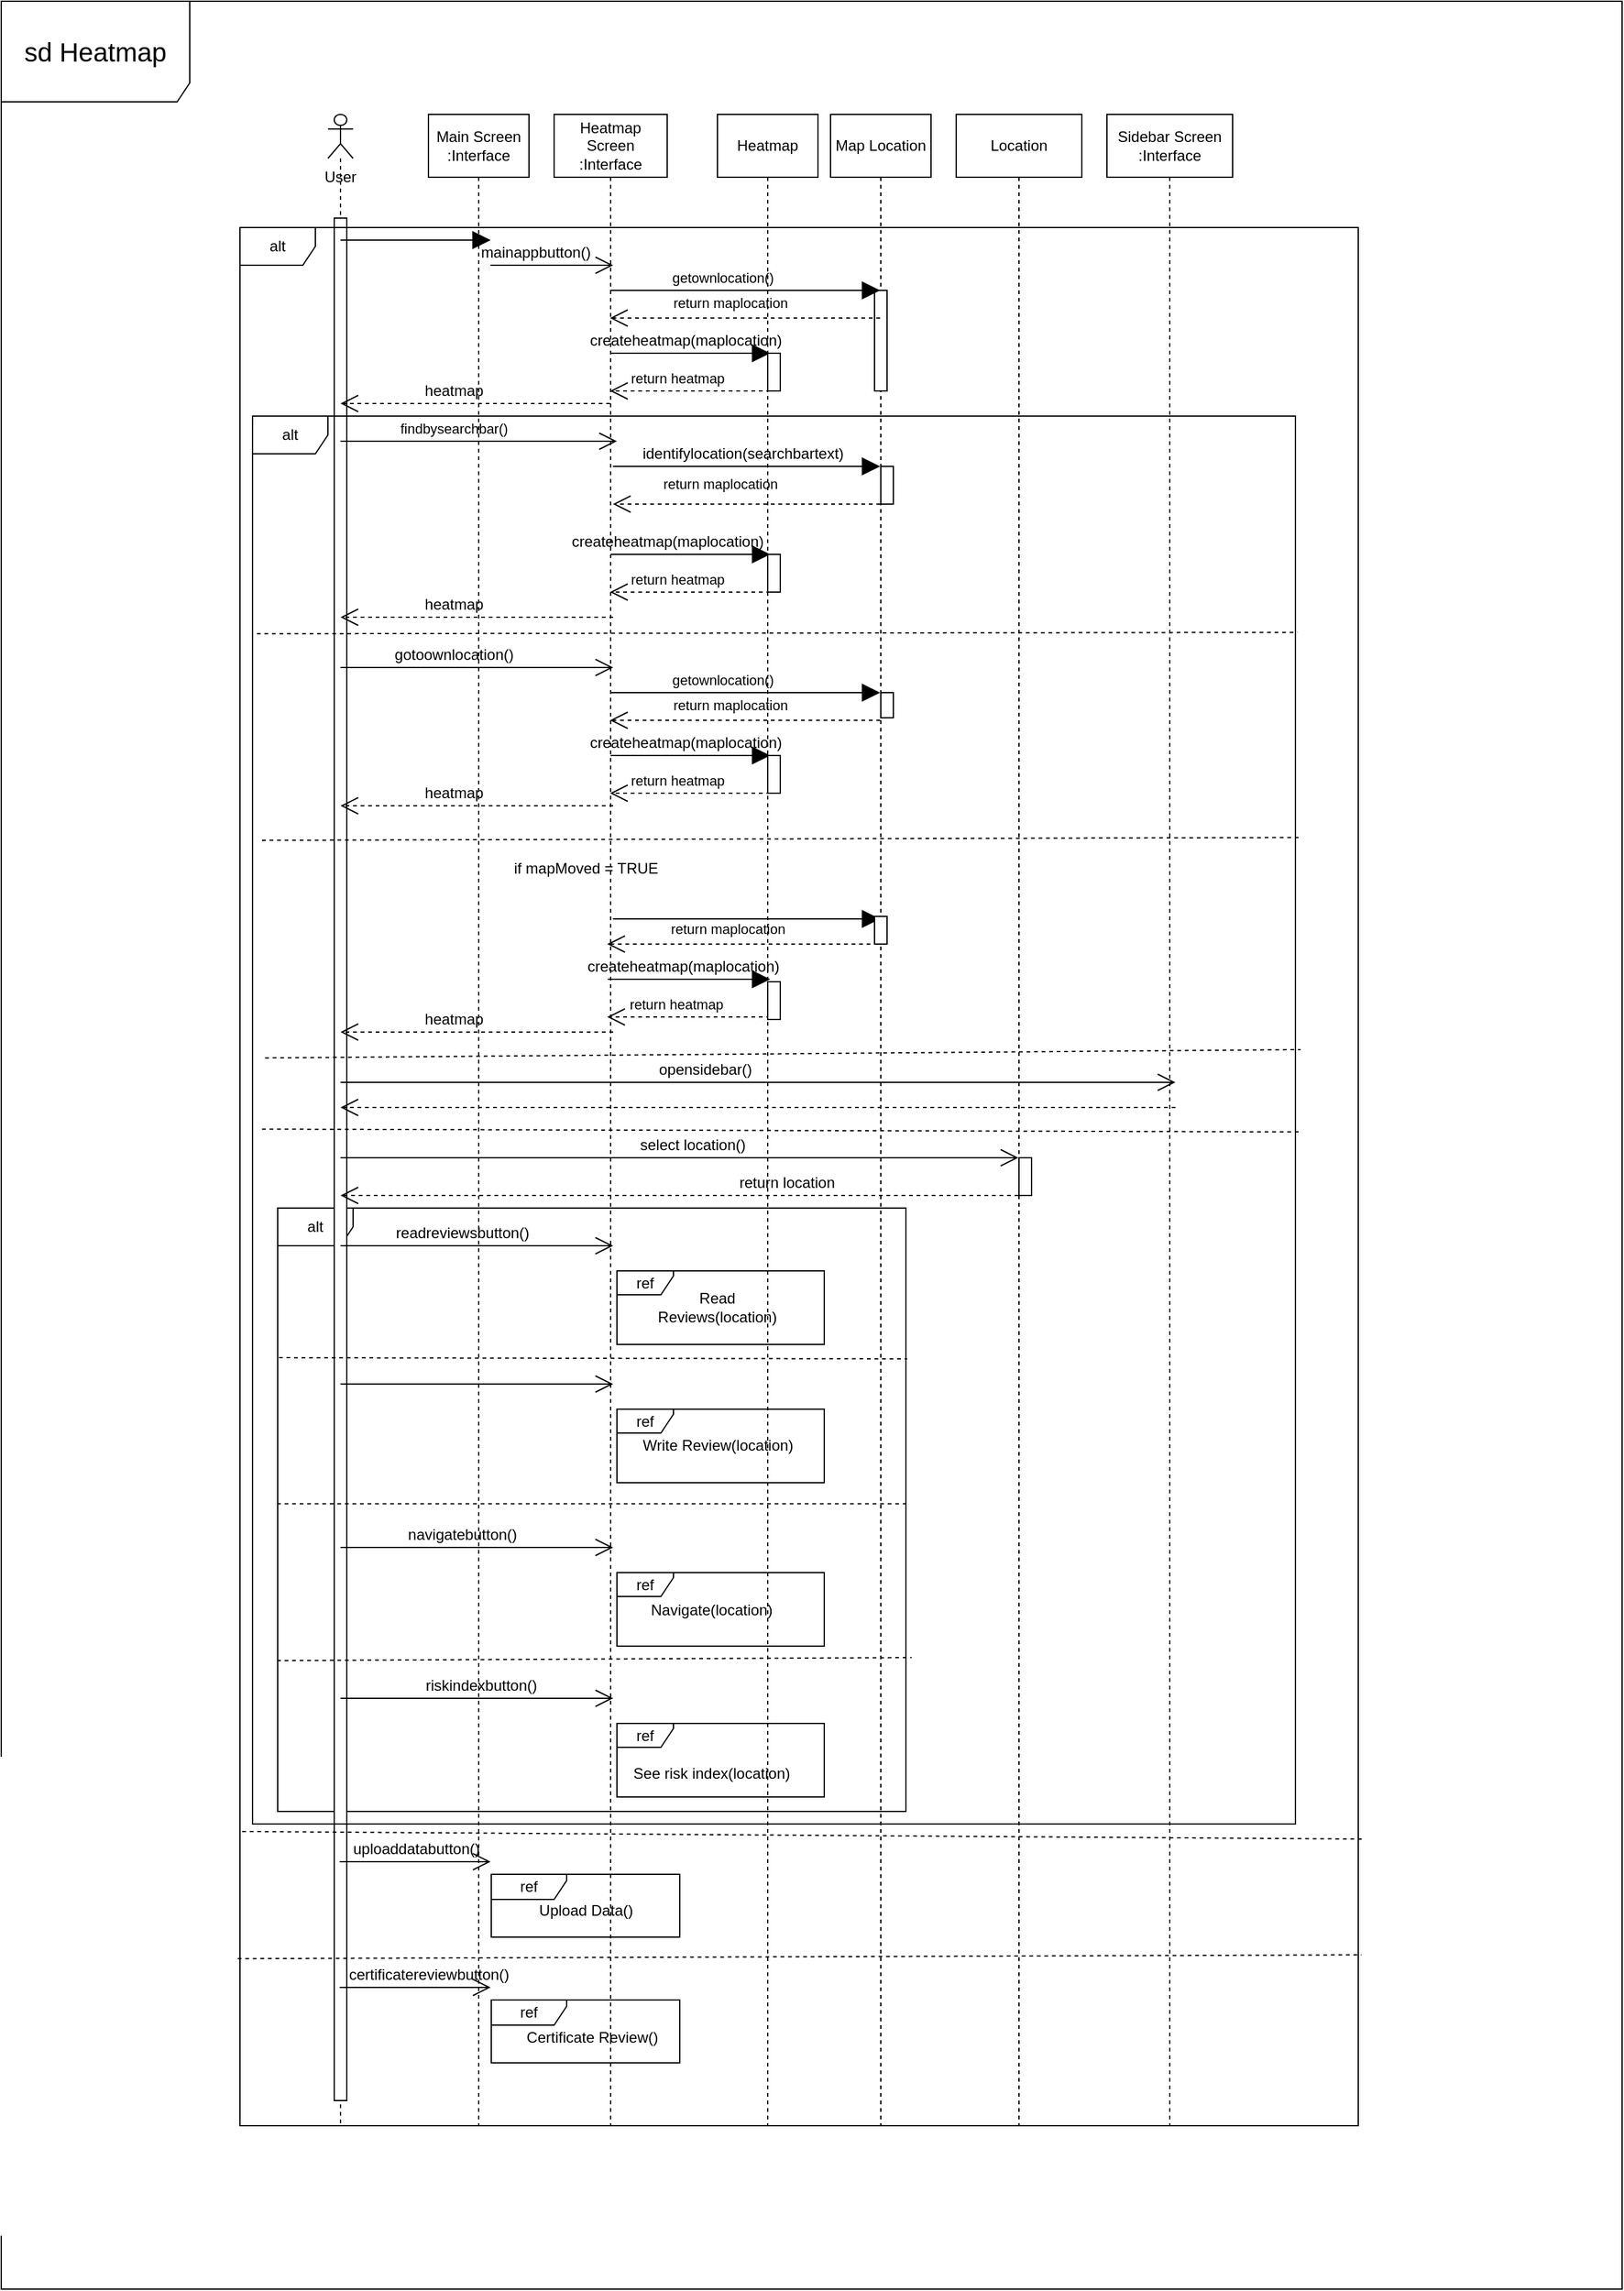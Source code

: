 <mxfile version="14.6.13" type="device"><diagram id="8qvN1NdJtSj9NhN4YR5J" name="Page-1"><mxGraphModel dx="2190" dy="564" grid="1" gridSize="10" guides="0" tooltips="1" connect="1" arrows="1" fold="1" page="1" pageScale="1" pageWidth="1169" pageHeight="827" math="0" shadow="0"><root><mxCell id="0"/><mxCell id="1" parent="0"/><mxCell id="rcjM0fIVIHeaZkikHC9X-29" value="alt" style="shape=umlFrame;whiteSpace=wrap;html=1;fillColor=#ffffff;" vertex="1" parent="1"><mxGeometry x="30" y="990" width="500" height="480" as="geometry"/></mxCell><mxCell id="rcjM0fIVIHeaZkikHC9X-40" value="Map Location" style="shape=umlLifeline;perimeter=lifelinePerimeter;whiteSpace=wrap;html=1;container=1;collapsible=0;recursiveResize=0;outlineConnect=0;fillColor=#ffffff;size=50;" vertex="1" parent="1"><mxGeometry x="470" y="120" width="80" height="1600" as="geometry"/></mxCell><mxCell id="XR1-gn8QAT7jHDTC3Di5-2" value="User" style="shape=umlLifeline;participant=umlActor;perimeter=lifelinePerimeter;whiteSpace=wrap;html=1;container=1;collapsible=0;recursiveResize=0;verticalAlign=top;spacingTop=36;outlineConnect=0;size=35;" parent="1" vertex="1"><mxGeometry x="70" y="120" width="20" height="1600" as="geometry"/></mxCell><mxCell id="XR1-gn8QAT7jHDTC3Di5-4" value="" style="html=1;points=[];perimeter=orthogonalPerimeter;" parent="XR1-gn8QAT7jHDTC3Di5-2" vertex="1"><mxGeometry x="5" y="82.5" width="10" height="1497.5" as="geometry"/></mxCell><mxCell id="XR1-gn8QAT7jHDTC3Di5-13" value="" style="endArrow=block;endFill=1;endSize=12;html=1;" parent="1" source="XR1-gn8QAT7jHDTC3Di5-2" edge="1"><mxGeometry width="160" relative="1" as="geometry"><mxPoint x="310" y="290" as="sourcePoint"/><mxPoint x="199.5" y="220" as="targetPoint"/><Array as="points"><mxPoint x="130" y="220"/><mxPoint x="160" y="220"/></Array></mxGeometry></mxCell><mxCell id="XR1-gn8QAT7jHDTC3Di5-14" value="" style="endArrow=open;endFill=1;endSize=12;html=1;" parent="1" edge="1"><mxGeometry width="160" relative="1" as="geometry"><mxPoint x="199.324" y="240" as="sourcePoint"/><mxPoint x="297" y="240" as="targetPoint"/><Array as="points"><mxPoint x="240" y="240"/></Array></mxGeometry></mxCell><mxCell id="XR1-gn8QAT7jHDTC3Di5-15" value="mainappbutton()" style="text;html=1;align=center;verticalAlign=middle;resizable=0;points=[];autosize=1;strokeColor=none;" parent="1" vertex="1"><mxGeometry x="180" y="220" width="110" height="20" as="geometry"/></mxCell><mxCell id="XR1-gn8QAT7jHDTC3Di5-29" value="" style="endArrow=block;endFill=1;endSize=12;html=1;" parent="1" edge="1"><mxGeometry width="160" relative="1" as="geometry"><mxPoint x="294.5" y="580" as="sourcePoint"/><mxPoint x="509.5" y="580" as="targetPoint"/><Array as="points"><mxPoint x="350" y="580"/></Array></mxGeometry></mxCell><mxCell id="XR1-gn8QAT7jHDTC3Di5-30" value="getownlocation()" style="edgeLabel;html=1;align=center;verticalAlign=middle;resizable=0;points=[];" parent="XR1-gn8QAT7jHDTC3Di5-29" vertex="1" connectable="0"><mxGeometry x="-0.171" y="-2" relative="1" as="geometry"><mxPoint y="-12" as="offset"/></mxGeometry></mxCell><mxCell id="XR1-gn8QAT7jHDTC3Di5-32" value="" style="endArrow=open;endFill=1;endSize=12;html=1;dashed=1;" parent="1" edge="1"><mxGeometry width="160" relative="1" as="geometry"><mxPoint x="509.5" y="602" as="sourcePoint"/><mxPoint x="294.5" y="602" as="targetPoint"/></mxGeometry></mxCell><mxCell id="XR1-gn8QAT7jHDTC3Di5-33" value="return maplocation" style="edgeLabel;html=1;align=center;verticalAlign=middle;resizable=0;points=[];" parent="XR1-gn8QAT7jHDTC3Di5-32" vertex="1" connectable="0"><mxGeometry x="-0.378" y="-2" relative="1" as="geometry"><mxPoint x="-53" y="-10" as="offset"/></mxGeometry></mxCell><mxCell id="XR1-gn8QAT7jHDTC3Di5-34" value="" style="endArrow=block;endFill=1;endSize=12;html=1;" parent="1" edge="1"><mxGeometry width="160" relative="1" as="geometry"><mxPoint x="295" y="630" as="sourcePoint"/><mxPoint x="422" y="630" as="targetPoint"/><Array as="points"><mxPoint x="350" y="630"/><mxPoint x="380" y="630"/></Array></mxGeometry></mxCell><mxCell id="XR1-gn8QAT7jHDTC3Di5-37" value="createheatmap(maplocation)" style="text;html=1;strokeColor=none;fillColor=none;align=center;verticalAlign=middle;whiteSpace=wrap;" parent="1" vertex="1"><mxGeometry x="330" y="610" width="50" height="20" as="geometry"/></mxCell><mxCell id="XR1-gn8QAT7jHDTC3Di5-38" value="" style="endArrow=open;endFill=1;endSize=12;html=1;dashed=1;" parent="1" edge="1"><mxGeometry width="160" relative="1" as="geometry"><mxPoint x="422" y="660.0" as="sourcePoint"/><mxPoint x="294.5" y="660" as="targetPoint"/><Array as="points"><mxPoint x="350" y="660"/></Array></mxGeometry></mxCell><mxCell id="XR1-gn8QAT7jHDTC3Di5-40" value="return heatmap" style="edgeLabel;html=1;align=center;verticalAlign=middle;resizable=0;points=[];" parent="XR1-gn8QAT7jHDTC3Di5-38" vertex="1" connectable="0"><mxGeometry x="0.286" y="4" relative="1" as="geometry"><mxPoint x="8" y="-14" as="offset"/></mxGeometry></mxCell><mxCell id="XR1-gn8QAT7jHDTC3Di5-41" value="" style="endArrow=open;endFill=1;endSize=12;html=1;" parent="1" edge="1"><mxGeometry width="160" relative="1" as="geometry"><mxPoint x="80" y="380" as="sourcePoint"/><mxPoint x="300" y="380" as="targetPoint"/><Array as="points"><mxPoint x="250" y="380"/></Array></mxGeometry></mxCell><mxCell id="XR1-gn8QAT7jHDTC3Di5-42" value="findbysearchbar()" style="edgeLabel;html=1;align=center;verticalAlign=middle;resizable=0;points=[];" parent="XR1-gn8QAT7jHDTC3Di5-41" vertex="1" connectable="0"><mxGeometry x="-0.345" y="-4" relative="1" as="geometry"><mxPoint x="18" y="-14" as="offset"/></mxGeometry></mxCell><mxCell id="XR1-gn8QAT7jHDTC3Di5-44" value="" style="endArrow=block;endFill=1;endSize=12;html=1;" parent="1" edge="1"><mxGeometry width="160" relative="1" as="geometry"><mxPoint x="296.824" y="400" as="sourcePoint"/><mxPoint x="509.5" y="400" as="targetPoint"/><Array as="points"><mxPoint x="370" y="400"/><mxPoint x="420" y="400"/><mxPoint x="470" y="400"/></Array></mxGeometry></mxCell><mxCell id="XR1-gn8QAT7jHDTC3Di5-45" value="identifylocation(searchbartext)" style="text;html=1;align=center;verticalAlign=middle;resizable=0;points=[];autosize=1;strokeColor=none;" parent="1" vertex="1"><mxGeometry x="310" y="380" width="180" height="20" as="geometry"/></mxCell><mxCell id="XR1-gn8QAT7jHDTC3Di5-46" value="" style="endArrow=open;endFill=1;endSize=12;html=1;dashed=1;" parent="1" edge="1"><mxGeometry width="160" relative="1" as="geometry"><mxPoint x="509.5" y="430" as="sourcePoint"/><mxPoint x="296.824" y="430" as="targetPoint"/><Array as="points"><mxPoint x="430" y="430"/><mxPoint x="370" y="430"/></Array></mxGeometry></mxCell><mxCell id="XR1-gn8QAT7jHDTC3Di5-47" value="return maplocation" style="edgeLabel;html=1;align=center;verticalAlign=middle;resizable=0;points=[];" parent="XR1-gn8QAT7jHDTC3Di5-46" vertex="1" connectable="0"><mxGeometry x="0.177" relative="1" as="geometry"><mxPoint x="-3" y="-16" as="offset"/></mxGeometry></mxCell><mxCell id="XR1-gn8QAT7jHDTC3Di5-50" value="" style="endArrow=block;endFill=1;endSize=12;html=1;" parent="1" edge="1"><mxGeometry width="160" relative="1" as="geometry"><mxPoint x="295" y="470" as="sourcePoint"/><mxPoint x="422" y="470" as="targetPoint"/><Array as="points"><mxPoint x="350" y="470"/><mxPoint x="380" y="470"/></Array></mxGeometry></mxCell><mxCell id="XR1-gn8QAT7jHDTC3Di5-51" value="" style="endArrow=open;endFill=1;endSize=12;html=1;dashed=1;" parent="1" edge="1"><mxGeometry width="160" relative="1" as="geometry"><mxPoint x="422" y="500" as="sourcePoint"/><mxPoint x="294.5" y="500" as="targetPoint"/><Array as="points"><mxPoint x="350" y="500"/></Array></mxGeometry></mxCell><mxCell id="XR1-gn8QAT7jHDTC3Di5-52" value="return heatmap" style="edgeLabel;html=1;align=center;verticalAlign=middle;resizable=0;points=[];" parent="XR1-gn8QAT7jHDTC3Di5-51" vertex="1" connectable="0"><mxGeometry x="0.286" y="4" relative="1" as="geometry"><mxPoint x="8" y="-14" as="offset"/></mxGeometry></mxCell><mxCell id="XR1-gn8QAT7jHDTC3Di5-53" value="createheatmap(maplocation)" style="text;html=1;align=center;verticalAlign=middle;resizable=0;points=[];autosize=1;strokeColor=none;" parent="1" vertex="1"><mxGeometry x="255" y="450" width="170" height="20" as="geometry"/></mxCell><mxCell id="XR1-gn8QAT7jHDTC3Di5-56" value="" style="endArrow=open;endFill=1;endSize=12;html=1;" parent="1" source="XR1-gn8QAT7jHDTC3Di5-2" edge="1"><mxGeometry width="160" relative="1" as="geometry"><mxPoint x="360" y="510" as="sourcePoint"/><mxPoint x="297" y="560" as="targetPoint"/><Array as="points"><mxPoint x="240" y="560"/></Array></mxGeometry></mxCell><mxCell id="XR1-gn8QAT7jHDTC3Di5-57" value="gotoownlocation()" style="text;html=1;align=center;verticalAlign=middle;resizable=0;points=[];autosize=1;strokeColor=none;" parent="1" vertex="1"><mxGeometry x="115" y="540" width="110" height="20" as="geometry"/></mxCell><mxCell id="XR1-gn8QAT7jHDTC3Di5-58" value="if mapMoved = TRUE" style="text;html=1;align=center;verticalAlign=middle;resizable=0;points=[];autosize=1;strokeColor=none;" parent="1" vertex="1"><mxGeometry x="210" y="710" width="130" height="20" as="geometry"/></mxCell><mxCell id="XR1-gn8QAT7jHDTC3Di5-60" value="" style="endArrow=block;endFill=1;endSize=12;html=1;" parent="1" edge="1"><mxGeometry width="160" relative="1" as="geometry"><mxPoint x="296.824" y="760.0" as="sourcePoint"/><mxPoint x="509.5" y="760.0" as="targetPoint"/><Array as="points"><mxPoint x="440" y="760"/></Array></mxGeometry></mxCell><mxCell id="XR1-gn8QAT7jHDTC3Di5-63" value="" style="html=1;points=[];perimeter=orthogonalPerimeter;" parent="1" vertex="1"><mxGeometry x="505" y="260" width="10" height="80" as="geometry"/></mxCell><mxCell id="XR1-gn8QAT7jHDTC3Di5-64" value="" style="endArrow=block;endFill=1;endSize=12;html=1;" parent="1" edge="1"><mxGeometry width="160" relative="1" as="geometry"><mxPoint x="294.5" y="260" as="sourcePoint"/><mxPoint x="509.5" y="260" as="targetPoint"/><Array as="points"><mxPoint x="350" y="260"/></Array></mxGeometry></mxCell><mxCell id="XR1-gn8QAT7jHDTC3Di5-65" value="getownlocation()" style="edgeLabel;html=1;align=center;verticalAlign=middle;resizable=0;points=[];" parent="XR1-gn8QAT7jHDTC3Di5-64" vertex="1" connectable="0"><mxGeometry x="-0.171" y="-2" relative="1" as="geometry"><mxPoint y="-12" as="offset"/></mxGeometry></mxCell><mxCell id="XR1-gn8QAT7jHDTC3Di5-66" value="" style="endArrow=open;endFill=1;endSize=12;html=1;dashed=1;" parent="1" edge="1"><mxGeometry width="160" relative="1" as="geometry"><mxPoint x="509.5" y="282" as="sourcePoint"/><mxPoint x="294.5" y="282" as="targetPoint"/></mxGeometry></mxCell><mxCell id="XR1-gn8QAT7jHDTC3Di5-67" value="return maplocation" style="edgeLabel;html=1;align=center;verticalAlign=middle;resizable=0;points=[];" parent="XR1-gn8QAT7jHDTC3Di5-66" vertex="1" connectable="0"><mxGeometry x="-0.378" y="-2" relative="1" as="geometry"><mxPoint x="-53" y="-10" as="offset"/></mxGeometry></mxCell><mxCell id="XR1-gn8QAT7jHDTC3Di5-68" value="" style="endArrow=block;endFill=1;endSize=12;html=1;" parent="1" edge="1"><mxGeometry width="160" relative="1" as="geometry"><mxPoint x="295" y="310" as="sourcePoint"/><mxPoint x="422" y="310" as="targetPoint"/><Array as="points"><mxPoint x="350" y="310"/><mxPoint x="380" y="310"/></Array></mxGeometry></mxCell><mxCell id="XR1-gn8QAT7jHDTC3Di5-69" value="createheatmap(maplocation)" style="text;html=1;strokeColor=none;fillColor=none;align=center;verticalAlign=middle;whiteSpace=wrap;" parent="1" vertex="1"><mxGeometry x="330" y="290" width="50" height="20" as="geometry"/></mxCell><mxCell id="XR1-gn8QAT7jHDTC3Di5-70" value="" style="endArrow=open;endFill=1;endSize=12;html=1;dashed=1;" parent="1" edge="1"><mxGeometry width="160" relative="1" as="geometry"><mxPoint x="422" y="340" as="sourcePoint"/><mxPoint x="294.5" y="340" as="targetPoint"/><Array as="points"><mxPoint x="350" y="340"/></Array></mxGeometry></mxCell><mxCell id="XR1-gn8QAT7jHDTC3Di5-71" value="return heatmap" style="edgeLabel;html=1;align=center;verticalAlign=middle;resizable=0;points=[];" parent="XR1-gn8QAT7jHDTC3Di5-70" vertex="1" connectable="0"><mxGeometry x="0.286" y="4" relative="1" as="geometry"><mxPoint x="8" y="-14" as="offset"/></mxGeometry></mxCell><mxCell id="XR1-gn8QAT7jHDTC3Di5-74" value="" style="endArrow=open;endFill=1;endSize=12;html=1;exitX=0.5;exitY=1.1;exitDx=0;exitDy=0;exitPerimeter=0;dashed=1;" parent="1" edge="1"><mxGeometry width="160" relative="1" as="geometry"><mxPoint x="507.75" y="780" as="sourcePoint"/><mxPoint x="292.25" y="780" as="targetPoint"/></mxGeometry></mxCell><mxCell id="XR1-gn8QAT7jHDTC3Di5-75" value="return maplocation" style="edgeLabel;html=1;align=center;verticalAlign=middle;resizable=0;points=[];" parent="XR1-gn8QAT7jHDTC3Di5-74" vertex="1" connectable="0"><mxGeometry x="-0.378" y="-2" relative="1" as="geometry"><mxPoint x="-53" y="-10" as="offset"/></mxGeometry></mxCell><mxCell id="XR1-gn8QAT7jHDTC3Di5-76" value="" style="endArrow=block;endFill=1;endSize=12;html=1;" parent="1" edge="1"><mxGeometry width="160" relative="1" as="geometry"><mxPoint x="292.75" y="808" as="sourcePoint"/><mxPoint x="422" y="808" as="targetPoint"/><Array as="points"><mxPoint x="347.75" y="808"/><mxPoint x="377.75" y="808"/></Array></mxGeometry></mxCell><mxCell id="XR1-gn8QAT7jHDTC3Di5-77" value="createheatmap(maplocation)" style="text;html=1;strokeColor=none;fillColor=none;align=center;verticalAlign=middle;whiteSpace=wrap;" parent="1" vertex="1"><mxGeometry x="327.75" y="788" width="50" height="20" as="geometry"/></mxCell><mxCell id="XR1-gn8QAT7jHDTC3Di5-78" value="" style="endArrow=open;endFill=1;endSize=12;html=1;dashed=1;" parent="1" edge="1"><mxGeometry width="160" relative="1" as="geometry"><mxPoint x="422" y="838" as="sourcePoint"/><mxPoint x="292.25" y="838" as="targetPoint"/><Array as="points"><mxPoint x="347.75" y="838"/></Array></mxGeometry></mxCell><mxCell id="XR1-gn8QAT7jHDTC3Di5-79" value="return heatmap" style="edgeLabel;html=1;align=center;verticalAlign=middle;resizable=0;points=[];" parent="XR1-gn8QAT7jHDTC3Di5-78" vertex="1" connectable="0"><mxGeometry x="0.286" y="4" relative="1" as="geometry"><mxPoint x="8" y="-14" as="offset"/></mxGeometry></mxCell><mxCell id="XR1-gn8QAT7jHDTC3Di5-80" value="" style="endArrow=open;endFill=1;endSize=12;html=1;" parent="1" source="XR1-gn8QAT7jHDTC3Di5-2" edge="1"><mxGeometry width="160" relative="1" as="geometry"><mxPoint x="360" y="880" as="sourcePoint"/><mxPoint x="744.5" y="890.0" as="targetPoint"/><Array as="points"><mxPoint x="520" y="890"/></Array></mxGeometry></mxCell><mxCell id="XR1-gn8QAT7jHDTC3Di5-81" value="opensidebar()" style="text;html=1;align=center;verticalAlign=middle;resizable=0;points=[];autosize=1;strokeColor=none;" parent="1" vertex="1"><mxGeometry x="325" y="870" width="90" height="20" as="geometry"/></mxCell><mxCell id="XR1-gn8QAT7jHDTC3Di5-82" value="" style="endArrow=open;endFill=1;endSize=12;html=1;" parent="1" source="XR1-gn8QAT7jHDTC3Di5-2" edge="1"><mxGeometry width="160" relative="1" as="geometry"><mxPoint x="360" y="920" as="sourcePoint"/><mxPoint x="619.5" y="950.0" as="targetPoint"/><Array as="points"><mxPoint x="530" y="950"/></Array></mxGeometry></mxCell><mxCell id="XR1-gn8QAT7jHDTC3Di5-83" value="select location()" style="text;html=1;align=center;verticalAlign=middle;resizable=0;points=[];autosize=1;strokeColor=none;" parent="1" vertex="1"><mxGeometry x="310" y="930" width="100" height="20" as="geometry"/></mxCell><mxCell id="XR1-gn8QAT7jHDTC3Di5-84" value="" style="endArrow=open;endFill=1;endSize=12;html=1;dashed=1;" parent="1" target="XR1-gn8QAT7jHDTC3Di5-2" edge="1"><mxGeometry width="160" relative="1" as="geometry"><mxPoint x="619.5" y="980.0" as="sourcePoint"/><mxPoint x="590" y="1020" as="targetPoint"/><Array as="points"><mxPoint x="540" y="980"/></Array></mxGeometry></mxCell><mxCell id="XR1-gn8QAT7jHDTC3Di5-85" value="return location" style="text;html=1;align=center;verticalAlign=middle;resizable=0;points=[];autosize=1;strokeColor=none;" parent="1" vertex="1"><mxGeometry x="390" y="960" width="90" height="20" as="geometry"/></mxCell><mxCell id="XR1-gn8QAT7jHDTC3Di5-87" value="Read Reviews(location)" style="text;html=1;strokeColor=none;fillColor=none;align=center;verticalAlign=middle;whiteSpace=wrap;rounded=0;" parent="1" vertex="1"><mxGeometry x="335" y="1049.25" width="90" height="40" as="geometry"/></mxCell><mxCell id="XR1-gn8QAT7jHDTC3Di5-86" value="ref" style="shape=umlFrame;whiteSpace=wrap;html=1;width=45;height=19;" parent="1" vertex="1"><mxGeometry x="300" y="1040" width="165" height="58.5" as="geometry"/></mxCell><mxCell id="XR1-gn8QAT7jHDTC3Di5-88" value="ref" style="shape=umlFrame;whiteSpace=wrap;html=1;width=45;height=19;" parent="1" vertex="1"><mxGeometry x="300" y="1150" width="165" height="58.5" as="geometry"/></mxCell><mxCell id="XR1-gn8QAT7jHDTC3Di5-90" value="ref" style="shape=umlFrame;whiteSpace=wrap;html=1;width=45;height=19;" parent="1" vertex="1"><mxGeometry x="300" y="1400" width="165" height="58.5" as="geometry"/></mxCell><mxCell id="XR1-gn8QAT7jHDTC3Di5-92" value="" style="html=1;points=[];perimeter=orthogonalPerimeter;" parent="1" vertex="1"><mxGeometry x="505" y="758" width="10" height="22" as="geometry"/></mxCell><mxCell id="XR1-gn8QAT7jHDTC3Di5-93" value="Write Review(location)" style="text;html=1;align=center;verticalAlign=middle;resizable=0;points=[];autosize=1;strokeColor=none;" parent="1" vertex="1"><mxGeometry x="310" y="1169.25" width="140" height="20" as="geometry"/></mxCell><mxCell id="XR1-gn8QAT7jHDTC3Di5-96" value="See risk index(location)" style="text;html=1;align=center;verticalAlign=middle;resizable=0;points=[];autosize=1;strokeColor=none;" parent="1" vertex="1"><mxGeometry x="305" y="1430" width="140" height="20" as="geometry"/></mxCell><mxCell id="XR1-gn8QAT7jHDTC3Di5-97" value="" style="endArrow=open;endFill=1;endSize=12;html=1;" parent="1" edge="1"><mxGeometry width="160" relative="1" as="geometry"><mxPoint x="79.324" y="1510" as="sourcePoint"/><mxPoint x="199.5" y="1510" as="targetPoint"/><Array as="points"><mxPoint x="170" y="1510"/></Array></mxGeometry></mxCell><mxCell id="XR1-gn8QAT7jHDTC3Di5-98" value="uploaddatabutton()" style="text;html=1;align=center;verticalAlign=middle;resizable=0;points=[];autosize=1;strokeColor=none;" parent="1" vertex="1"><mxGeometry x="80" y="1490" width="120" height="20" as="geometry"/></mxCell><mxCell id="XR1-gn8QAT7jHDTC3Di5-101" value="" style="endArrow=open;endFill=1;endSize=12;html=1;" parent="1" edge="1"><mxGeometry width="160" relative="1" as="geometry"><mxPoint x="79.324" y="1610" as="sourcePoint"/><mxPoint x="199.5" y="1610" as="targetPoint"/><Array as="points"><mxPoint x="180" y="1610"/></Array></mxGeometry></mxCell><mxCell id="XR1-gn8QAT7jHDTC3Di5-102" value="certificatereviewbutton()" style="text;html=1;align=center;verticalAlign=middle;resizable=0;points=[];autosize=1;strokeColor=none;" parent="1" vertex="1"><mxGeometry x="80" y="1590" width="140" height="20" as="geometry"/></mxCell><mxCell id="XR1-gn8QAT7jHDTC3Di5-104" value="Upload Data()" style="text;html=1;align=center;verticalAlign=middle;resizable=0;points=[];autosize=1;strokeColor=none;" parent="1" vertex="1"><mxGeometry x="230" y="1539.25" width="90" height="20" as="geometry"/></mxCell><mxCell id="XR1-gn8QAT7jHDTC3Di5-105" value="Certificate Review()" style="text;html=1;align=center;verticalAlign=middle;resizable=0;points=[];autosize=1;strokeColor=none;" parent="1" vertex="1"><mxGeometry x="220" y="1640" width="120" height="20" as="geometry"/></mxCell><mxCell id="rcjM0fIVIHeaZkikHC9X-1" value="" style="endArrow=open;endFill=1;endSize=12;html=1;dashed=1;" edge="1" parent="1" source="rcjM0fIVIHeaZkikHC9X-38" target="XR1-gn8QAT7jHDTC3Di5-2"><mxGeometry width="160" relative="1" as="geometry"><mxPoint x="296.824" y="360" as="sourcePoint"/><mxPoint x="420" y="290" as="targetPoint"/><Array as="points"><mxPoint x="120" y="350"/></Array></mxGeometry></mxCell><mxCell id="rcjM0fIVIHeaZkikHC9X-2" value="heatmap" style="text;html=1;align=center;verticalAlign=middle;resizable=0;points=[];autosize=1;strokeColor=none;" vertex="1" parent="1"><mxGeometry x="140" y="330" width="60" height="20" as="geometry"/></mxCell><mxCell id="rcjM0fIVIHeaZkikHC9X-3" value="" style="endArrow=open;endFill=1;endSize=12;html=1;dashed=1;" edge="1" parent="1" target="XR1-gn8QAT7jHDTC3Di5-2"><mxGeometry width="160" relative="1" as="geometry"><mxPoint x="297" y="520" as="sourcePoint"/><mxPoint x="420" y="430" as="targetPoint"/><Array as="points"><mxPoint x="230" y="520"/></Array></mxGeometry></mxCell><mxCell id="rcjM0fIVIHeaZkikHC9X-4" value="heatmap" style="text;html=1;align=center;verticalAlign=middle;resizable=0;points=[];autosize=1;strokeColor=none;" vertex="1" parent="1"><mxGeometry x="140" y="500" width="60" height="20" as="geometry"/></mxCell><mxCell id="rcjM0fIVIHeaZkikHC9X-6" value="" style="endArrow=open;endFill=1;endSize=12;html=1;dashed=1;" edge="1" parent="1" target="XR1-gn8QAT7jHDTC3Di5-2"><mxGeometry width="160" relative="1" as="geometry"><mxPoint x="297" y="670.0" as="sourcePoint"/><mxPoint x="420" y="680" as="targetPoint"/><Array as="points"><mxPoint x="230" y="670"/></Array></mxGeometry></mxCell><mxCell id="rcjM0fIVIHeaZkikHC9X-7" value="heatmap" style="text;html=1;align=center;verticalAlign=middle;resizable=0;points=[];autosize=1;strokeColor=none;" vertex="1" parent="1"><mxGeometry x="140" y="650" width="60" height="20" as="geometry"/></mxCell><mxCell id="rcjM0fIVIHeaZkikHC9X-8" value="" style="endArrow=open;endFill=1;endSize=12;html=1;dashed=1;" edge="1" parent="1" target="XR1-gn8QAT7jHDTC3Di5-2"><mxGeometry width="160" relative="1" as="geometry"><mxPoint x="297" y="850.0" as="sourcePoint"/><mxPoint x="420" y="780" as="targetPoint"/><Array as="points"><mxPoint x="240" y="850"/></Array></mxGeometry></mxCell><mxCell id="rcjM0fIVIHeaZkikHC9X-9" value="heatmap" style="text;html=1;align=center;verticalAlign=middle;resizable=0;points=[];autosize=1;strokeColor=none;" vertex="1" parent="1"><mxGeometry x="140" y="830" width="60" height="20" as="geometry"/></mxCell><mxCell id="rcjM0fIVIHeaZkikHC9X-11" value="" style="endArrow=open;endFill=1;endSize=12;html=1;dashed=1;" edge="1" parent="1" target="XR1-gn8QAT7jHDTC3Di5-2"><mxGeometry width="160" relative="1" as="geometry"><mxPoint x="744.5" y="910.0" as="sourcePoint"/><mxPoint x="420" y="750" as="targetPoint"/><Array as="points"><mxPoint x="670" y="910"/><mxPoint x="580" y="910"/><mxPoint x="300" y="910"/></Array></mxGeometry></mxCell><mxCell id="rcjM0fIVIHeaZkikHC9X-12" value="&amp;nbsp;readreviewsbutton()" style="text;html=1;align=center;verticalAlign=middle;resizable=0;points=[];autosize=1;strokeColor=none;" vertex="1" parent="1"><mxGeometry x="110" y="1000" width="130" height="20" as="geometry"/></mxCell><mxCell id="rcjM0fIVIHeaZkikHC9X-14" value="&amp;nbsp;navigatebutton()" style="text;html=1;align=center;verticalAlign=middle;resizable=0;points=[];autosize=1;strokeColor=none;" vertex="1" parent="1"><mxGeometry x="120" y="1240" width="110" height="20" as="geometry"/></mxCell><mxCell id="rcjM0fIVIHeaZkikHC9X-15" value="&amp;nbsp;riskindexbutton()" style="text;html=1;align=center;verticalAlign=middle;resizable=0;points=[];autosize=1;strokeColor=none;" vertex="1" parent="1"><mxGeometry x="135" y="1360" width="110" height="20" as="geometry"/></mxCell><mxCell id="rcjM0fIVIHeaZkikHC9X-17" value="" style="endArrow=open;endFill=1;endSize=12;html=1;" edge="1" parent="1" source="XR1-gn8QAT7jHDTC3Di5-2"><mxGeometry width="160" relative="1" as="geometry"><mxPoint x="230" y="1160" as="sourcePoint"/><mxPoint x="297" y="1020.0" as="targetPoint"/><Array as="points"><mxPoint x="210" y="1020"/></Array></mxGeometry></mxCell><mxCell id="rcjM0fIVIHeaZkikHC9X-18" value="" style="endArrow=open;endFill=1;endSize=12;html=1;" edge="1" parent="1" source="XR1-gn8QAT7jHDTC3Di5-2"><mxGeometry width="160" relative="1" as="geometry"><mxPoint x="230" y="1090" as="sourcePoint"/><mxPoint x="297" y="1130.0" as="targetPoint"/><Array as="points"><mxPoint x="230" y="1130"/></Array></mxGeometry></mxCell><mxCell id="rcjM0fIVIHeaZkikHC9X-19" value="" style="endArrow=open;endFill=1;endSize=12;html=1;" edge="1" parent="1" source="XR1-gn8QAT7jHDTC3Di5-2"><mxGeometry width="160" relative="1" as="geometry"><mxPoint x="230" y="1090" as="sourcePoint"/><mxPoint x="297" y="1260" as="targetPoint"/><Array as="points"><mxPoint x="240" y="1260"/></Array></mxGeometry></mxCell><mxCell id="rcjM0fIVIHeaZkikHC9X-20" value="" style="endArrow=open;endFill=1;endSize=12;html=1;" edge="1" parent="1" source="XR1-gn8QAT7jHDTC3Di5-2"><mxGeometry width="160" relative="1" as="geometry"><mxPoint x="230" y="1260" as="sourcePoint"/><mxPoint x="297" y="1380" as="targetPoint"/><Array as="points"><mxPoint x="240" y="1380"/></Array></mxGeometry></mxCell><mxCell id="rcjM0fIVIHeaZkikHC9X-25" value="" style="endArrow=none;dashed=1;html=1;exitX=-0.008;exitY=0.147;exitDx=0;exitDy=0;exitPerimeter=0;entryX=1.002;entryY=0.146;entryDx=0;entryDy=0;entryPerimeter=0;" edge="1" parent="1"><mxGeometry width="50" height="50" relative="1" as="geometry"><mxPoint x="13.44" y="533.17" as="sourcePoint"/><mxPoint x="841.64" y="532.06" as="targetPoint"/></mxGeometry></mxCell><mxCell id="rcjM0fIVIHeaZkikHC9X-26" value="" style="endArrow=none;dashed=1;html=1;exitX=-0.003;exitY=0.295;exitDx=0;exitDy=0;exitPerimeter=0;entryX=1.005;entryY=0.293;entryDx=0;entryDy=0;entryPerimeter=0;" edge="1" parent="1"><mxGeometry width="50" height="50" relative="1" as="geometry"><mxPoint x="17.54" y="697.45" as="sourcePoint"/><mxPoint x="844.1" y="695.23" as="targetPoint"/></mxGeometry></mxCell><mxCell id="rcjM0fIVIHeaZkikHC9X-27" value="" style="endArrow=none;dashed=1;html=1;exitX=0;exitY=0.451;exitDx=0;exitDy=0;exitPerimeter=0;entryX=1.005;entryY=0.445;entryDx=0;entryDy=0;entryPerimeter=0;" edge="1" parent="1"><mxGeometry width="50" height="50" relative="1" as="geometry"><mxPoint x="20" y="870.61" as="sourcePoint"/><mxPoint x="844.1" y="863.95" as="targetPoint"/></mxGeometry></mxCell><mxCell id="rcjM0fIVIHeaZkikHC9X-28" value="" style="endArrow=none;dashed=1;html=1;exitX=-0.003;exitY=0.502;exitDx=0;exitDy=0;exitPerimeter=0;entryX=1.006;entryY=0.504;entryDx=0;entryDy=0;entryPerimeter=0;" edge="1" parent="1"><mxGeometry width="50" height="50" relative="1" as="geometry"><mxPoint x="17.54" y="927.22" as="sourcePoint"/><mxPoint x="844.92" y="929.44" as="targetPoint"/></mxGeometry></mxCell><mxCell id="rcjM0fIVIHeaZkikHC9X-30" value="" style="endArrow=none;dashed=1;html=1;exitX=0.002;exitY=0.248;exitDx=0;exitDy=0;exitPerimeter=0;entryX=1.002;entryY=0.25;entryDx=0;entryDy=0;entryPerimeter=0;" edge="1" parent="1" source="rcjM0fIVIHeaZkikHC9X-29" target="rcjM0fIVIHeaZkikHC9X-29"><mxGeometry width="50" height="50" relative="1" as="geometry"><mxPoint x="440" y="1130" as="sourcePoint"/><mxPoint x="490" y="1080" as="targetPoint"/></mxGeometry></mxCell><mxCell id="rcjM0fIVIHeaZkikHC9X-31" value="" style="endArrow=none;dashed=1;html=1;exitX=-0.001;exitY=0.49;exitDx=0;exitDy=0;exitPerimeter=0;entryX=1.002;entryY=0.49;entryDx=0;entryDy=0;entryPerimeter=0;" edge="1" parent="1" source="rcjM0fIVIHeaZkikHC9X-29" target="rcjM0fIVIHeaZkikHC9X-29"><mxGeometry width="50" height="50" relative="1" as="geometry"><mxPoint x="440" y="1230" as="sourcePoint"/><mxPoint x="490" y="1180" as="targetPoint"/></mxGeometry></mxCell><mxCell id="rcjM0fIVIHeaZkikHC9X-32" value="" style="endArrow=none;dashed=1;html=1;exitX=-0.001;exitY=0.75;exitDx=0;exitDy=0;exitPerimeter=0;entryX=1.009;entryY=0.745;entryDx=0;entryDy=0;entryPerimeter=0;" edge="1" parent="1" source="rcjM0fIVIHeaZkikHC9X-29" target="rcjM0fIVIHeaZkikHC9X-29"><mxGeometry width="50" height="50" relative="1" as="geometry"><mxPoint x="440" y="1340" as="sourcePoint"/><mxPoint x="490" y="1290" as="targetPoint"/></mxGeometry></mxCell><mxCell id="rcjM0fIVIHeaZkikHC9X-34" value="" style="endArrow=none;dashed=1;html=1;exitX=0.002;exitY=0.845;exitDx=0;exitDy=0;exitPerimeter=0;entryX=1.006;entryY=0.849;entryDx=0;entryDy=0;entryPerimeter=0;" edge="1" parent="1"><mxGeometry width="50" height="50" relative="1" as="geometry"><mxPoint x="1.78" y="1485.95" as="sourcePoint"/><mxPoint x="895.34" y="1491.99" as="targetPoint"/></mxGeometry></mxCell><mxCell id="rcjM0fIVIHeaZkikHC9X-35" value="" style="endArrow=none;dashed=1;html=1;exitX=-0.002;exitY=0.912;exitDx=0;exitDy=0;exitPerimeter=0;entryX=1.003;entryY=0.91;entryDx=0;entryDy=0;entryPerimeter=0;" edge="1" parent="1"><mxGeometry width="50" height="50" relative="1" as="geometry"><mxPoint x="-1.78" y="1587.12" as="sourcePoint"/><mxPoint x="892.67" y="1584.1" as="targetPoint"/></mxGeometry></mxCell><mxCell id="rcjM0fIVIHeaZkikHC9X-37" value="Main Screen :Interface" style="shape=umlLifeline;perimeter=lifelinePerimeter;whiteSpace=wrap;html=1;container=1;collapsible=0;recursiveResize=0;outlineConnect=0;fillColor=#ffffff;size=50;" vertex="1" parent="1"><mxGeometry x="150" y="120" width="80" height="1600" as="geometry"/></mxCell><mxCell id="rcjM0fIVIHeaZkikHC9X-38" value="Heatmap Screen :Interface" style="shape=umlLifeline;perimeter=lifelinePerimeter;whiteSpace=wrap;html=1;container=1;collapsible=0;recursiveResize=0;outlineConnect=0;fillColor=#ffffff;size=50;" vertex="1" parent="1"><mxGeometry x="250" y="120" width="90" height="1600" as="geometry"/></mxCell><mxCell id="rcjM0fIVIHeaZkikHC9X-56" value="ref" style="shape=umlFrame;whiteSpace=wrap;html=1;fillColor=#ffffff;width=60;height=20;" vertex="1" parent="rcjM0fIVIHeaZkikHC9X-38"><mxGeometry x="-50" y="1400" width="150" height="50" as="geometry"/></mxCell><mxCell id="rcjM0fIVIHeaZkikHC9X-57" value="ref" style="shape=umlFrame;whiteSpace=wrap;html=1;fillColor=#ffffff;width=60;height=20;" vertex="1" parent="rcjM0fIVIHeaZkikHC9X-38"><mxGeometry x="-50" y="1500" width="150" height="50" as="geometry"/></mxCell><mxCell id="rcjM0fIVIHeaZkikHC9X-39" value="Heatmap" style="shape=umlLifeline;perimeter=lifelinePerimeter;whiteSpace=wrap;html=1;container=1;collapsible=0;recursiveResize=0;outlineConnect=0;fillColor=#ffffff;size=50;" vertex="1" parent="1"><mxGeometry x="380" y="120" width="80" height="1600" as="geometry"/></mxCell><mxCell id="rcjM0fIVIHeaZkikHC9X-44" value="" style="html=1;points=[];perimeter=orthogonalPerimeter;fillColor=#ffffff;" vertex="1" parent="rcjM0fIVIHeaZkikHC9X-39"><mxGeometry x="40" y="190" width="10" height="30" as="geometry"/></mxCell><mxCell id="rcjM0fIVIHeaZkikHC9X-41" value="Location" style="shape=umlLifeline;perimeter=lifelinePerimeter;whiteSpace=wrap;html=1;container=1;collapsible=0;recursiveResize=0;outlineConnect=0;fillColor=#ffffff;size=50;" vertex="1" parent="1"><mxGeometry x="570" y="120" width="100" height="1600" as="geometry"/></mxCell><mxCell id="rcjM0fIVIHeaZkikHC9X-42" value="Sidebar Screen :Interface" style="shape=umlLifeline;perimeter=lifelinePerimeter;whiteSpace=wrap;html=1;container=1;collapsible=0;recursiveResize=0;outlineConnect=0;fillColor=#ffffff;size=50;" vertex="1" parent="1"><mxGeometry x="690" y="120" width="100" height="1600" as="geometry"/></mxCell><mxCell id="rcjM0fIVIHeaZkikHC9X-45" value="" style="html=1;points=[];perimeter=orthogonalPerimeter;fillColor=#ffffff;" vertex="1" parent="1"><mxGeometry x="420" y="470" width="10" height="30" as="geometry"/></mxCell><mxCell id="rcjM0fIVIHeaZkikHC9X-46" value="" style="html=1;points=[];perimeter=orthogonalPerimeter;fillColor=#ffffff;" vertex="1" parent="1"><mxGeometry x="510" y="400" width="10" height="30" as="geometry"/></mxCell><mxCell id="rcjM0fIVIHeaZkikHC9X-47" value="" style="html=1;points=[];perimeter=orthogonalPerimeter;fillColor=#ffffff;" vertex="1" parent="1"><mxGeometry x="510" y="580" width="10" height="20" as="geometry"/></mxCell><mxCell id="rcjM0fIVIHeaZkikHC9X-48" value="" style="html=1;points=[];perimeter=orthogonalPerimeter;fillColor=#ffffff;" vertex="1" parent="1"><mxGeometry x="420" y="630" width="10" height="30" as="geometry"/></mxCell><mxCell id="rcjM0fIVIHeaZkikHC9X-49" value="" style="html=1;points=[];perimeter=orthogonalPerimeter;fillColor=#ffffff;" vertex="1" parent="1"><mxGeometry x="420" y="810" width="10" height="30" as="geometry"/></mxCell><mxCell id="rcjM0fIVIHeaZkikHC9X-50" value="" style="html=1;points=[];perimeter=orthogonalPerimeter;fillColor=#ffffff;" vertex="1" parent="1"><mxGeometry x="620" y="950" width="10" height="30" as="geometry"/></mxCell><mxCell id="rcjM0fIVIHeaZkikHC9X-54" value="ref" style="shape=umlFrame;whiteSpace=wrap;html=1;width=45;height=19;" vertex="1" parent="1"><mxGeometry x="300" y="1280" width="165" height="58.5" as="geometry"/></mxCell><mxCell id="rcjM0fIVIHeaZkikHC9X-55" value="Navigate(location)" style="text;html=1;align=center;verticalAlign=middle;resizable=0;points=[];autosize=1;strokeColor=none;" vertex="1" parent="1"><mxGeometry x="320" y="1300" width="110" height="20" as="geometry"/></mxCell><mxCell id="rcjM0fIVIHeaZkikHC9X-58" value="alt" style="shape=umlFrame;whiteSpace=wrap;html=1;fillColor=#ffffff;" vertex="1" parent="1"><mxGeometry x="10" y="360" width="830" height="1120" as="geometry"/></mxCell><mxCell id="rcjM0fIVIHeaZkikHC9X-60" value="alt" style="shape=umlFrame;whiteSpace=wrap;html=1;fillColor=#ffffff;" vertex="1" parent="1"><mxGeometry y="210" width="890" height="1510" as="geometry"/></mxCell><mxCell id="rcjM0fIVIHeaZkikHC9X-61" value="&lt;font style=&quot;font-size: 21px&quot;&gt;sd Heatmap&lt;/font&gt;" style="shape=umlFrame;whiteSpace=wrap;html=1;fillColor=#ffffff;width=150;height=80;" vertex="1" parent="1"><mxGeometry x="-190" y="30" width="1290" height="1820" as="geometry"/></mxCell></root></mxGraphModel></diagram></mxfile>